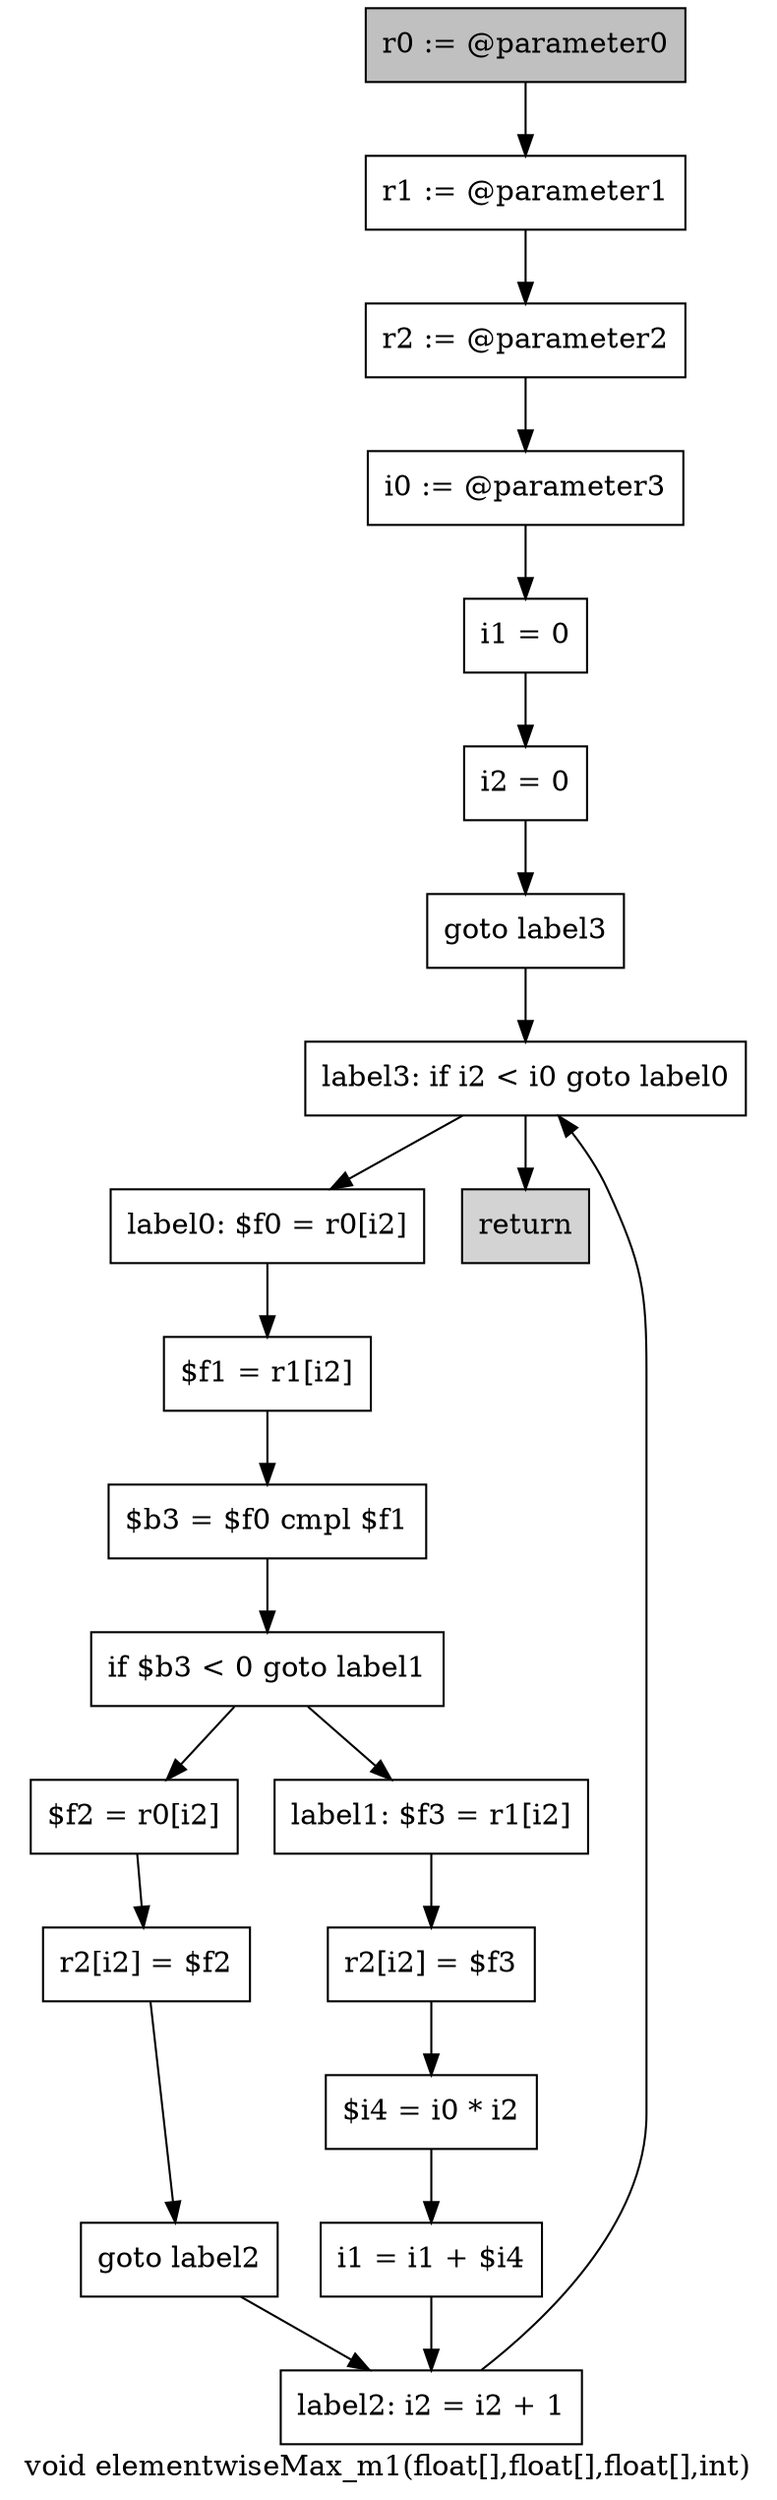 digraph "void elementwiseMax_m1(float[],float[],float[],int)" {
    label="void elementwiseMax_m1(float[],float[],float[],int)";
    node [shape=box];
    "0" [style=filled,fillcolor=gray,label="r0 := @parameter0",];
    "1" [label="r1 := @parameter1",];
    "0"->"1";
    "2" [label="r2 := @parameter2",];
    "1"->"2";
    "3" [label="i0 := @parameter3",];
    "2"->"3";
    "4" [label="i1 = 0",];
    "3"->"4";
    "5" [label="i2 = 0",];
    "4"->"5";
    "6" [label="goto label3",];
    "5"->"6";
    "19" [label="label3: if i2 < i0 goto label0",];
    "6"->"19";
    "7" [label="label0: $f0 = r0[i2]",];
    "8" [label="$f1 = r1[i2]",];
    "7"->"8";
    "9" [label="$b3 = $f0 cmpl $f1",];
    "8"->"9";
    "10" [label="if $b3 < 0 goto label1",];
    "9"->"10";
    "11" [label="$f2 = r0[i2]",];
    "10"->"11";
    "14" [label="label1: $f3 = r1[i2]",];
    "10"->"14";
    "12" [label="r2[i2] = $f2",];
    "11"->"12";
    "13" [label="goto label2",];
    "12"->"13";
    "18" [label="label2: i2 = i2 + 1",];
    "13"->"18";
    "15" [label="r2[i2] = $f3",];
    "14"->"15";
    "16" [label="$i4 = i0 * i2",];
    "15"->"16";
    "17" [label="i1 = i1 + $i4",];
    "16"->"17";
    "17"->"18";
    "18"->"19";
    "19"->"7";
    "20" [style=filled,fillcolor=lightgray,label="return",];
    "19"->"20";
}
